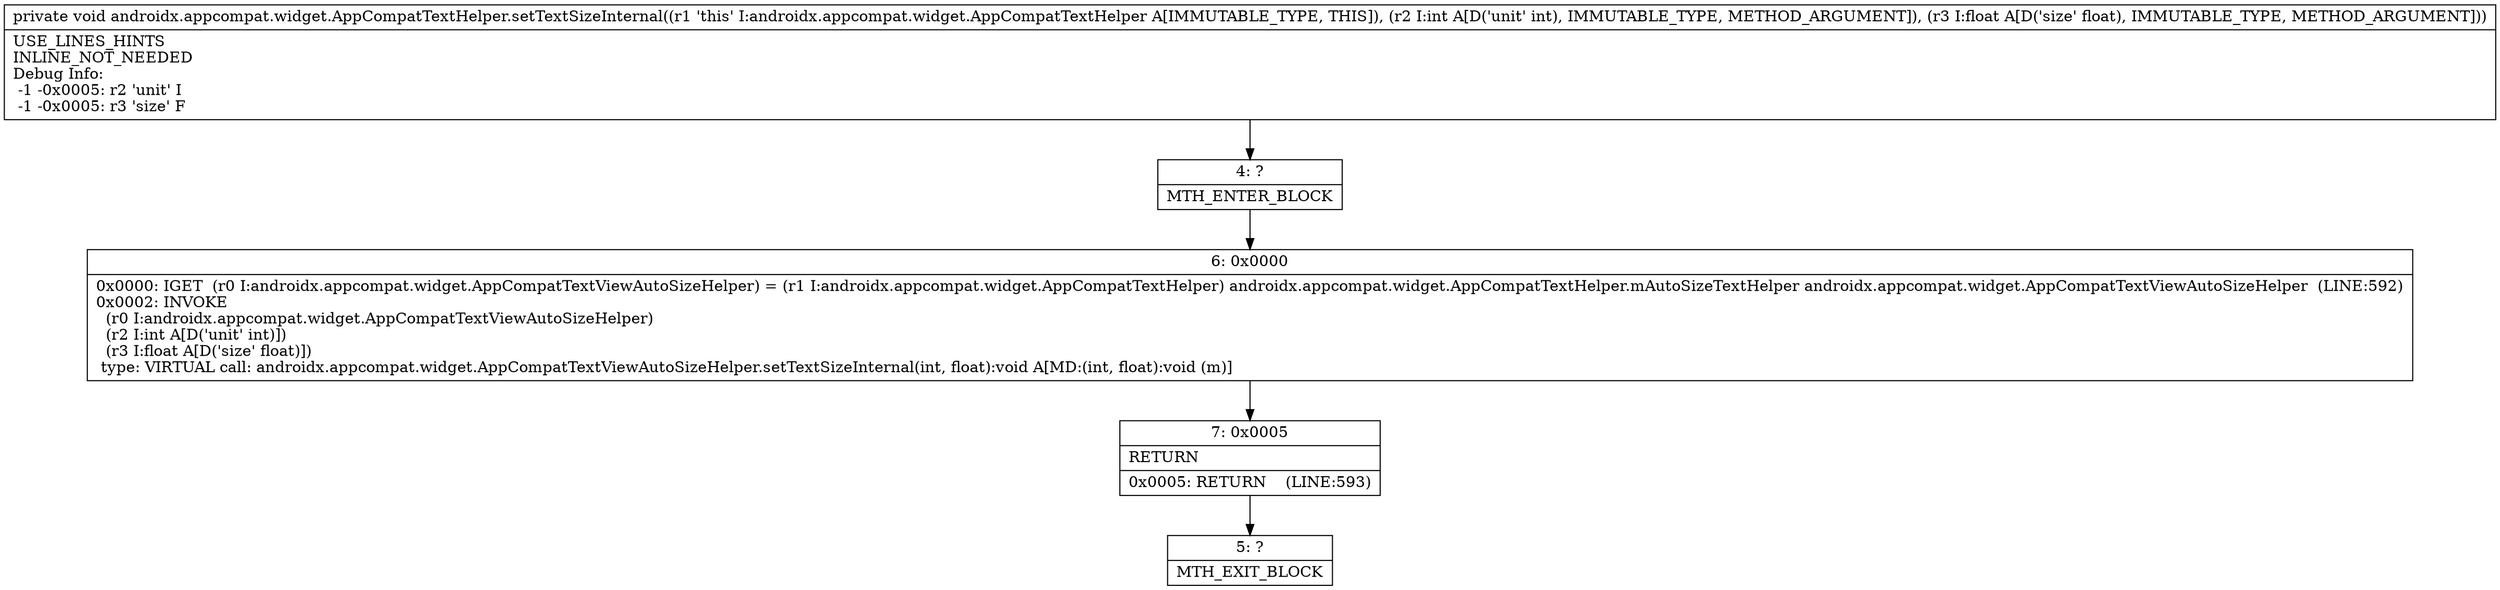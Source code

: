 digraph "CFG forandroidx.appcompat.widget.AppCompatTextHelper.setTextSizeInternal(IF)V" {
Node_4 [shape=record,label="{4\:\ ?|MTH_ENTER_BLOCK\l}"];
Node_6 [shape=record,label="{6\:\ 0x0000|0x0000: IGET  (r0 I:androidx.appcompat.widget.AppCompatTextViewAutoSizeHelper) = (r1 I:androidx.appcompat.widget.AppCompatTextHelper) androidx.appcompat.widget.AppCompatTextHelper.mAutoSizeTextHelper androidx.appcompat.widget.AppCompatTextViewAutoSizeHelper  (LINE:592)\l0x0002: INVOKE  \l  (r0 I:androidx.appcompat.widget.AppCompatTextViewAutoSizeHelper)\l  (r2 I:int A[D('unit' int)])\l  (r3 I:float A[D('size' float)])\l type: VIRTUAL call: androidx.appcompat.widget.AppCompatTextViewAutoSizeHelper.setTextSizeInternal(int, float):void A[MD:(int, float):void (m)]\l}"];
Node_7 [shape=record,label="{7\:\ 0x0005|RETURN\l|0x0005: RETURN    (LINE:593)\l}"];
Node_5 [shape=record,label="{5\:\ ?|MTH_EXIT_BLOCK\l}"];
MethodNode[shape=record,label="{private void androidx.appcompat.widget.AppCompatTextHelper.setTextSizeInternal((r1 'this' I:androidx.appcompat.widget.AppCompatTextHelper A[IMMUTABLE_TYPE, THIS]), (r2 I:int A[D('unit' int), IMMUTABLE_TYPE, METHOD_ARGUMENT]), (r3 I:float A[D('size' float), IMMUTABLE_TYPE, METHOD_ARGUMENT]))  | USE_LINES_HINTS\lINLINE_NOT_NEEDED\lDebug Info:\l  \-1 \-0x0005: r2 'unit' I\l  \-1 \-0x0005: r3 'size' F\l}"];
MethodNode -> Node_4;Node_4 -> Node_6;
Node_6 -> Node_7;
Node_7 -> Node_5;
}


